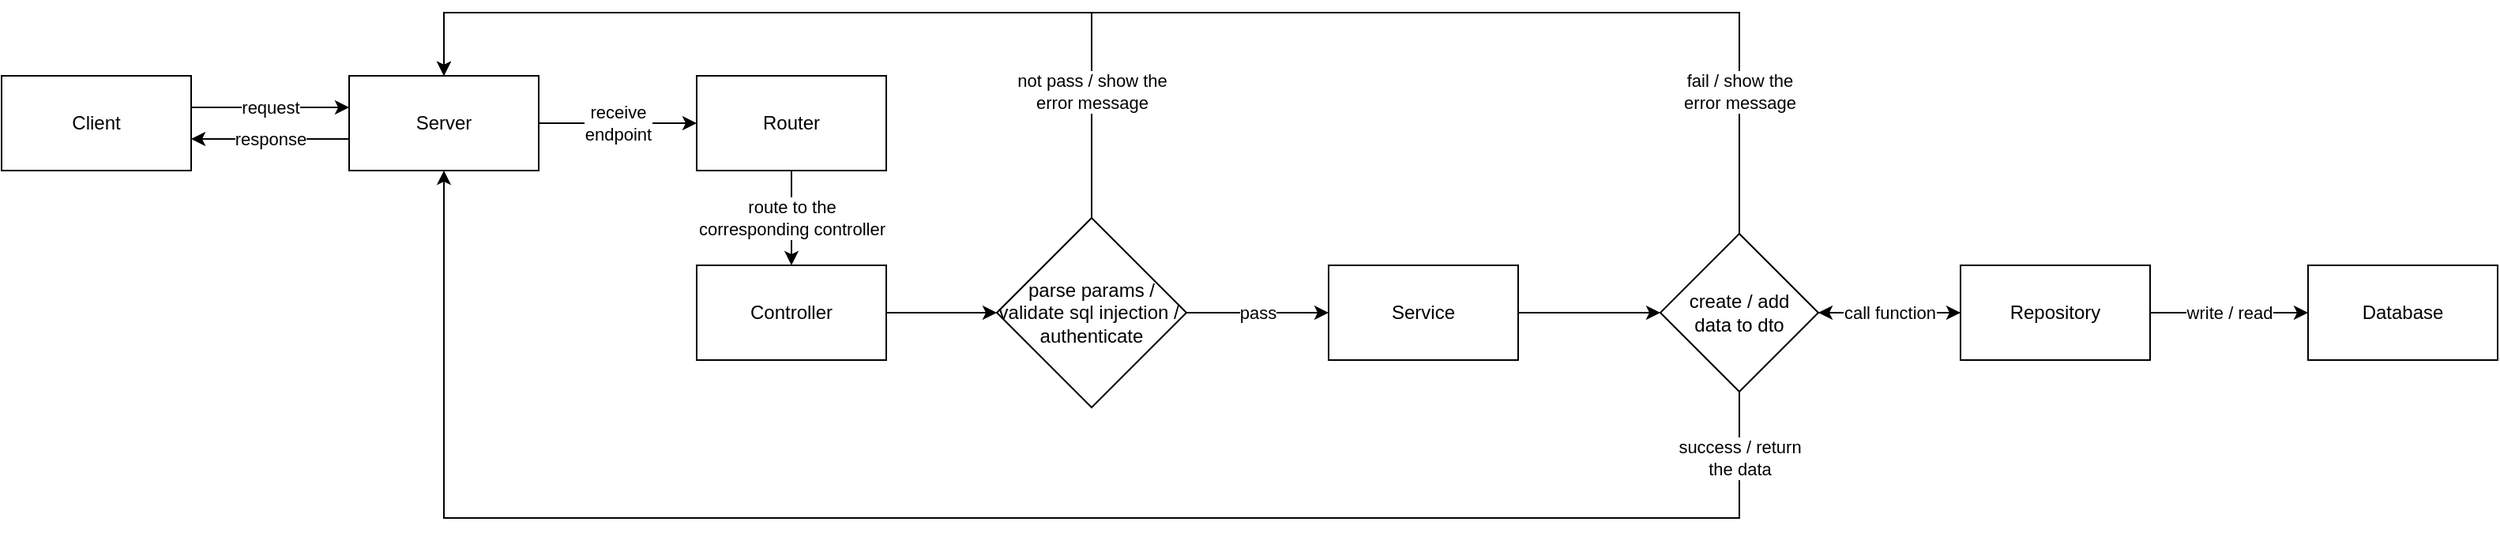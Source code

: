 <mxfile version="20.5.0" type="device"><diagram id="Q8HrmpLKH2jsnDPIOSHA" name="Page-1"><mxGraphModel dx="1102" dy="614" grid="1" gridSize="10" guides="1" tooltips="1" connect="1" arrows="1" fold="1" page="1" pageScale="1" pageWidth="850" pageHeight="1100" math="0" shadow="0"><root><mxCell id="0"/><mxCell id="1" parent="0"/><mxCell id="BLsPlb23WdZrF27nEvnG-3" value="request" style="edgeStyle=orthogonalEdgeStyle;rounded=0;orthogonalLoop=1;jettySize=auto;html=1;" edge="1" parent="1" source="BLsPlb23WdZrF27nEvnG-1" target="BLsPlb23WdZrF27nEvnG-2"><mxGeometry relative="1" as="geometry"><Array as="points"><mxPoint x="220" y="100"/><mxPoint x="220" y="100"/></Array></mxGeometry></mxCell><mxCell id="BLsPlb23WdZrF27nEvnG-1" value="Client" style="rounded=0;whiteSpace=wrap;html=1;" vertex="1" parent="1"><mxGeometry x="80" y="80" width="120" height="60" as="geometry"/></mxCell><mxCell id="BLsPlb23WdZrF27nEvnG-4" value="response" style="edgeStyle=orthogonalEdgeStyle;rounded=0;orthogonalLoop=1;jettySize=auto;html=1;" edge="1" parent="1" source="BLsPlb23WdZrF27nEvnG-2" target="BLsPlb23WdZrF27nEvnG-1"><mxGeometry relative="1" as="geometry"><Array as="points"><mxPoint x="230" y="120"/><mxPoint x="230" y="120"/></Array></mxGeometry></mxCell><mxCell id="BLsPlb23WdZrF27nEvnG-6" value="receive &lt;br&gt;endpoint" style="edgeStyle=orthogonalEdgeStyle;rounded=0;orthogonalLoop=1;jettySize=auto;html=1;" edge="1" parent="1" source="BLsPlb23WdZrF27nEvnG-2" target="BLsPlb23WdZrF27nEvnG-5"><mxGeometry relative="1" as="geometry"/></mxCell><mxCell id="BLsPlb23WdZrF27nEvnG-2" value="Server" style="rounded=0;whiteSpace=wrap;html=1;" vertex="1" parent="1"><mxGeometry x="300" y="80" width="120" height="60" as="geometry"/></mxCell><mxCell id="BLsPlb23WdZrF27nEvnG-8" value="route to the &lt;br&gt;corresponding controller" style="edgeStyle=orthogonalEdgeStyle;rounded=0;orthogonalLoop=1;jettySize=auto;html=1;" edge="1" parent="1" source="BLsPlb23WdZrF27nEvnG-5" target="BLsPlb23WdZrF27nEvnG-7"><mxGeometry relative="1" as="geometry"/></mxCell><mxCell id="BLsPlb23WdZrF27nEvnG-5" value="Router" style="rounded=0;whiteSpace=wrap;html=1;" vertex="1" parent="1"><mxGeometry x="520" y="80" width="120" height="60" as="geometry"/></mxCell><mxCell id="BLsPlb23WdZrF27nEvnG-18" style="edgeStyle=orthogonalEdgeStyle;rounded=0;orthogonalLoop=1;jettySize=auto;html=1;" edge="1" parent="1" source="BLsPlb23WdZrF27nEvnG-7" target="BLsPlb23WdZrF27nEvnG-15"><mxGeometry relative="1" as="geometry"/></mxCell><mxCell id="BLsPlb23WdZrF27nEvnG-7" value="Controller" style="rounded=0;whiteSpace=wrap;html=1;" vertex="1" parent="1"><mxGeometry x="520" y="200" width="120" height="60" as="geometry"/></mxCell><mxCell id="BLsPlb23WdZrF27nEvnG-22" style="edgeStyle=orthogonalEdgeStyle;rounded=0;orthogonalLoop=1;jettySize=auto;html=1;" edge="1" parent="1" source="BLsPlb23WdZrF27nEvnG-9" target="BLsPlb23WdZrF27nEvnG-21"><mxGeometry relative="1" as="geometry"/></mxCell><mxCell id="BLsPlb23WdZrF27nEvnG-9" value="Service" style="rounded=0;whiteSpace=wrap;html=1;" vertex="1" parent="1"><mxGeometry x="920" y="200" width="120" height="60" as="geometry"/></mxCell><mxCell id="BLsPlb23WdZrF27nEvnG-14" value="write / read" style="edgeStyle=orthogonalEdgeStyle;rounded=0;orthogonalLoop=1;jettySize=auto;html=1;" edge="1" parent="1" source="BLsPlb23WdZrF27nEvnG-11" target="BLsPlb23WdZrF27nEvnG-13"><mxGeometry relative="1" as="geometry"/></mxCell><mxCell id="BLsPlb23WdZrF27nEvnG-26" style="edgeStyle=orthogonalEdgeStyle;rounded=0;orthogonalLoop=1;jettySize=auto;html=1;" edge="1" parent="1" source="BLsPlb23WdZrF27nEvnG-11" target="BLsPlb23WdZrF27nEvnG-21"><mxGeometry relative="1" as="geometry"/></mxCell><mxCell id="BLsPlb23WdZrF27nEvnG-11" value="Repository" style="rounded=0;whiteSpace=wrap;html=1;" vertex="1" parent="1"><mxGeometry x="1320" y="200" width="120" height="60" as="geometry"/></mxCell><mxCell id="BLsPlb23WdZrF27nEvnG-13" value="Database" style="rounded=0;whiteSpace=wrap;html=1;" vertex="1" parent="1"><mxGeometry x="1540" y="200" width="120" height="60" as="geometry"/></mxCell><mxCell id="BLsPlb23WdZrF27nEvnG-19" value="pass" style="edgeStyle=orthogonalEdgeStyle;rounded=0;orthogonalLoop=1;jettySize=auto;html=1;" edge="1" parent="1" source="BLsPlb23WdZrF27nEvnG-15" target="BLsPlb23WdZrF27nEvnG-9"><mxGeometry relative="1" as="geometry"/></mxCell><mxCell id="BLsPlb23WdZrF27nEvnG-20" value="not pass / show the&lt;br&gt;error message" style="edgeStyle=orthogonalEdgeStyle;rounded=0;orthogonalLoop=1;jettySize=auto;html=1;" edge="1" parent="1" source="BLsPlb23WdZrF27nEvnG-15" target="BLsPlb23WdZrF27nEvnG-2"><mxGeometry x="-0.724" relative="1" as="geometry"><Array as="points"><mxPoint x="770" y="40"/><mxPoint x="360" y="40"/></Array><mxPoint as="offset"/></mxGeometry></mxCell><mxCell id="BLsPlb23WdZrF27nEvnG-15" value="parse params /&lt;br&gt;validate sql injection /&amp;nbsp;&lt;br&gt;authenticate" style="rhombus;whiteSpace=wrap;html=1;" vertex="1" parent="1"><mxGeometry x="710" y="170" width="120" height="120" as="geometry"/></mxCell><mxCell id="BLsPlb23WdZrF27nEvnG-23" value="call function" style="edgeStyle=orthogonalEdgeStyle;rounded=0;orthogonalLoop=1;jettySize=auto;html=1;" edge="1" parent="1" source="BLsPlb23WdZrF27nEvnG-21" target="BLsPlb23WdZrF27nEvnG-11"><mxGeometry relative="1" as="geometry"/></mxCell><mxCell id="BLsPlb23WdZrF27nEvnG-24" value="fail / show the &lt;br&gt;error message" style="edgeStyle=orthogonalEdgeStyle;rounded=0;orthogonalLoop=1;jettySize=auto;html=1;" edge="1" parent="1" source="BLsPlb23WdZrF27nEvnG-21" target="BLsPlb23WdZrF27nEvnG-2"><mxGeometry x="-0.82" relative="1" as="geometry"><Array as="points"><mxPoint x="1180" y="40"/><mxPoint x="360" y="40"/></Array><mxPoint as="offset"/></mxGeometry></mxCell><mxCell id="BLsPlb23WdZrF27nEvnG-25" value="success / return &lt;br&gt;the data" style="edgeStyle=orthogonalEdgeStyle;rounded=0;orthogonalLoop=1;jettySize=auto;html=1;" edge="1" parent="1" source="BLsPlb23WdZrF27nEvnG-21" target="BLsPlb23WdZrF27nEvnG-2"><mxGeometry x="-0.926" relative="1" as="geometry"><Array as="points"><mxPoint x="1180" y="360"/><mxPoint x="360" y="360"/></Array><mxPoint as="offset"/></mxGeometry></mxCell><mxCell id="BLsPlb23WdZrF27nEvnG-21" value="create / add &lt;br&gt;data to dto" style="rhombus;whiteSpace=wrap;html=1;" vertex="1" parent="1"><mxGeometry x="1130" y="180" width="100" height="100" as="geometry"/></mxCell></root></mxGraphModel></diagram></mxfile>